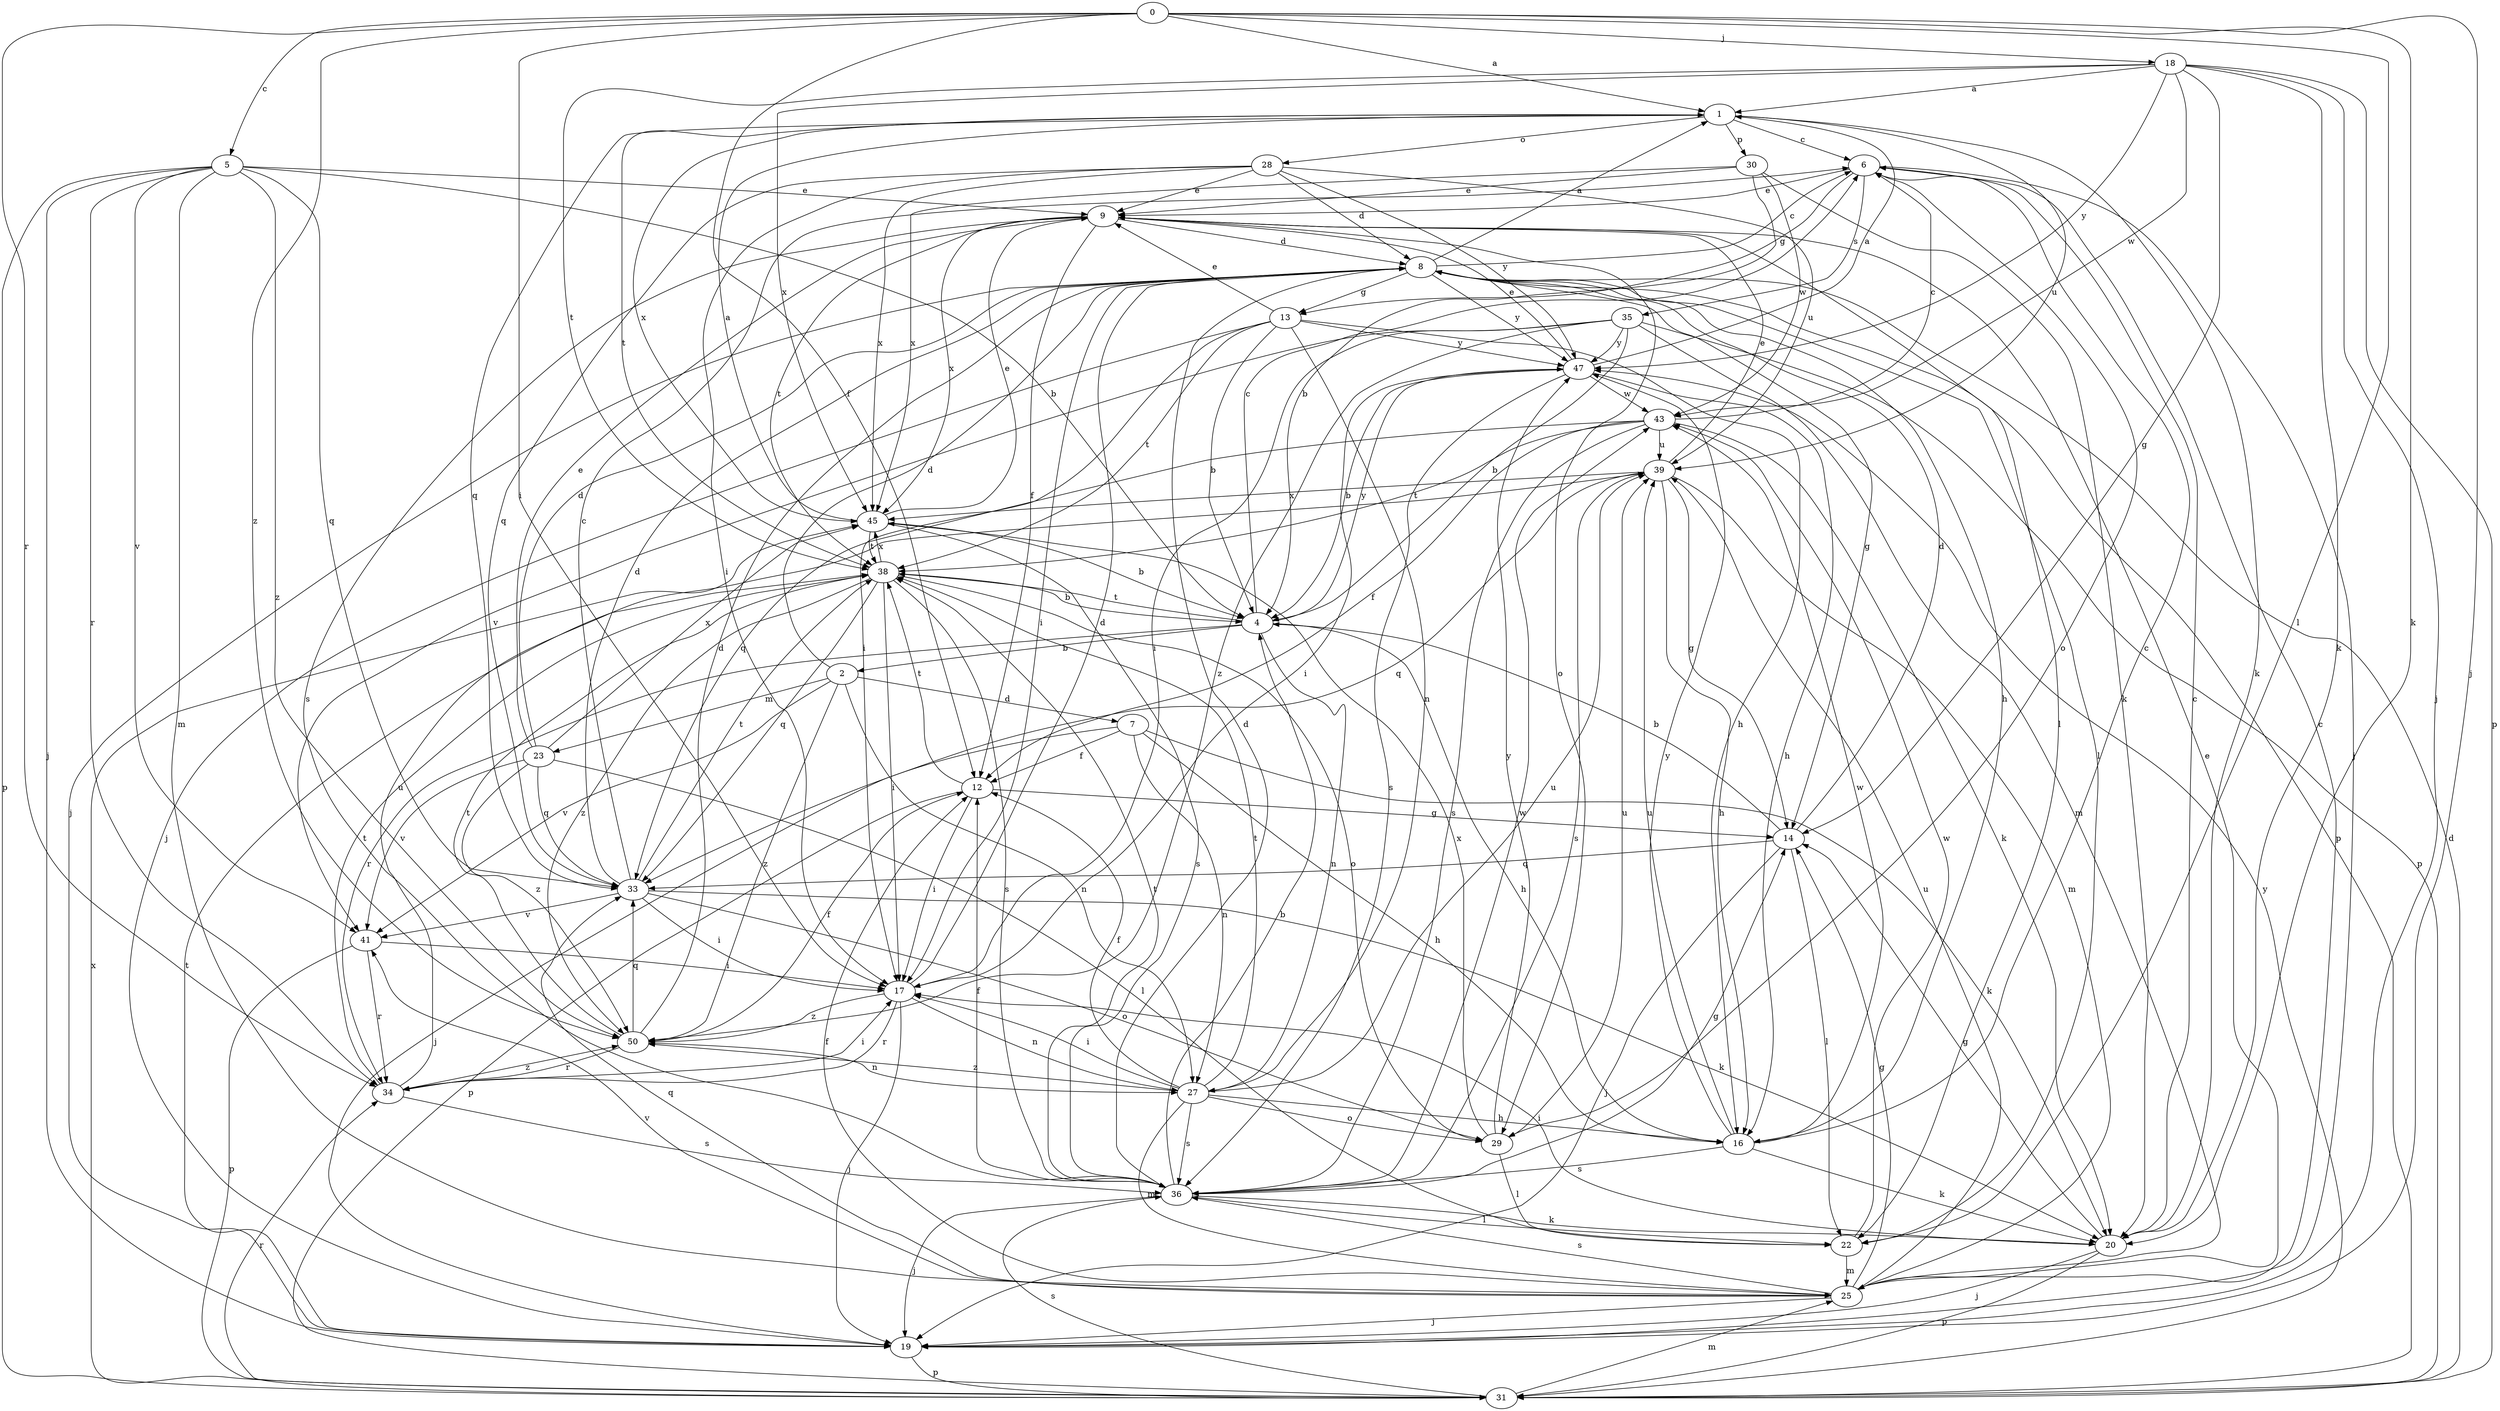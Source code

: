strict digraph  {
0;
1;
2;
4;
5;
6;
7;
8;
9;
12;
13;
14;
16;
17;
18;
19;
20;
22;
23;
25;
27;
28;
29;
30;
31;
33;
34;
35;
36;
38;
39;
41;
43;
45;
47;
50;
0 -> 1  [label=a];
0 -> 5  [label=c];
0 -> 12  [label=f];
0 -> 17  [label=i];
0 -> 18  [label=j];
0 -> 19  [label=j];
0 -> 20  [label=k];
0 -> 22  [label=l];
0 -> 34  [label=r];
0 -> 50  [label=z];
1 -> 6  [label=c];
1 -> 20  [label=k];
1 -> 28  [label=o];
1 -> 30  [label=p];
1 -> 33  [label=q];
1 -> 38  [label=t];
1 -> 39  [label=u];
1 -> 45  [label=x];
2 -> 7  [label=d];
2 -> 8  [label=d];
2 -> 23  [label=m];
2 -> 27  [label=n];
2 -> 41  [label=v];
2 -> 50  [label=z];
4 -> 2  [label=b];
4 -> 6  [label=c];
4 -> 16  [label=h];
4 -> 27  [label=n];
4 -> 34  [label=r];
4 -> 38  [label=t];
4 -> 47  [label=y];
5 -> 4  [label=b];
5 -> 9  [label=e];
5 -> 19  [label=j];
5 -> 25  [label=m];
5 -> 31  [label=p];
5 -> 33  [label=q];
5 -> 34  [label=r];
5 -> 41  [label=v];
5 -> 50  [label=z];
6 -> 9  [label=e];
6 -> 13  [label=g];
6 -> 19  [label=j];
6 -> 29  [label=o];
6 -> 35  [label=s];
7 -> 12  [label=f];
7 -> 16  [label=h];
7 -> 19  [label=j];
7 -> 20  [label=k];
7 -> 27  [label=n];
8 -> 1  [label=a];
8 -> 6  [label=c];
8 -> 13  [label=g];
8 -> 14  [label=g];
8 -> 16  [label=h];
8 -> 17  [label=i];
8 -> 19  [label=j];
8 -> 22  [label=l];
8 -> 31  [label=p];
8 -> 47  [label=y];
9 -> 8  [label=d];
9 -> 12  [label=f];
9 -> 22  [label=l];
9 -> 29  [label=o];
9 -> 36  [label=s];
9 -> 38  [label=t];
9 -> 45  [label=x];
12 -> 14  [label=g];
12 -> 17  [label=i];
12 -> 31  [label=p];
12 -> 38  [label=t];
13 -> 4  [label=b];
13 -> 9  [label=e];
13 -> 16  [label=h];
13 -> 17  [label=i];
13 -> 19  [label=j];
13 -> 27  [label=n];
13 -> 38  [label=t];
13 -> 47  [label=y];
14 -> 4  [label=b];
14 -> 8  [label=d];
14 -> 19  [label=j];
14 -> 22  [label=l];
14 -> 33  [label=q];
16 -> 6  [label=c];
16 -> 20  [label=k];
16 -> 36  [label=s];
16 -> 39  [label=u];
16 -> 43  [label=w];
16 -> 47  [label=y];
17 -> 8  [label=d];
17 -> 19  [label=j];
17 -> 27  [label=n];
17 -> 34  [label=r];
17 -> 50  [label=z];
18 -> 1  [label=a];
18 -> 14  [label=g];
18 -> 19  [label=j];
18 -> 20  [label=k];
18 -> 31  [label=p];
18 -> 38  [label=t];
18 -> 43  [label=w];
18 -> 45  [label=x];
18 -> 47  [label=y];
19 -> 31  [label=p];
19 -> 38  [label=t];
20 -> 6  [label=c];
20 -> 14  [label=g];
20 -> 17  [label=i];
20 -> 19  [label=j];
20 -> 31  [label=p];
22 -> 25  [label=m];
22 -> 43  [label=w];
23 -> 8  [label=d];
23 -> 9  [label=e];
23 -> 22  [label=l];
23 -> 33  [label=q];
23 -> 41  [label=v];
23 -> 45  [label=x];
23 -> 50  [label=z];
25 -> 6  [label=c];
25 -> 9  [label=e];
25 -> 12  [label=f];
25 -> 14  [label=g];
25 -> 19  [label=j];
25 -> 33  [label=q];
25 -> 36  [label=s];
25 -> 39  [label=u];
25 -> 41  [label=v];
27 -> 12  [label=f];
27 -> 16  [label=h];
27 -> 17  [label=i];
27 -> 25  [label=m];
27 -> 29  [label=o];
27 -> 36  [label=s];
27 -> 38  [label=t];
27 -> 39  [label=u];
27 -> 50  [label=z];
28 -> 8  [label=d];
28 -> 9  [label=e];
28 -> 17  [label=i];
28 -> 33  [label=q];
28 -> 39  [label=u];
28 -> 45  [label=x];
28 -> 47  [label=y];
29 -> 22  [label=l];
29 -> 39  [label=u];
29 -> 45  [label=x];
29 -> 47  [label=y];
30 -> 4  [label=b];
30 -> 9  [label=e];
30 -> 20  [label=k];
30 -> 43  [label=w];
30 -> 45  [label=x];
31 -> 8  [label=d];
31 -> 25  [label=m];
31 -> 34  [label=r];
31 -> 36  [label=s];
31 -> 45  [label=x];
31 -> 47  [label=y];
33 -> 6  [label=c];
33 -> 8  [label=d];
33 -> 17  [label=i];
33 -> 20  [label=k];
33 -> 29  [label=o];
33 -> 38  [label=t];
33 -> 41  [label=v];
34 -> 17  [label=i];
34 -> 36  [label=s];
34 -> 38  [label=t];
34 -> 39  [label=u];
34 -> 50  [label=z];
35 -> 4  [label=b];
35 -> 17  [label=i];
35 -> 25  [label=m];
35 -> 31  [label=p];
35 -> 41  [label=v];
35 -> 47  [label=y];
35 -> 50  [label=z];
36 -> 4  [label=b];
36 -> 8  [label=d];
36 -> 12  [label=f];
36 -> 14  [label=g];
36 -> 19  [label=j];
36 -> 20  [label=k];
36 -> 22  [label=l];
36 -> 38  [label=t];
36 -> 43  [label=w];
38 -> 4  [label=b];
38 -> 17  [label=i];
38 -> 29  [label=o];
38 -> 33  [label=q];
38 -> 36  [label=s];
38 -> 45  [label=x];
38 -> 50  [label=z];
39 -> 9  [label=e];
39 -> 14  [label=g];
39 -> 16  [label=h];
39 -> 25  [label=m];
39 -> 33  [label=q];
39 -> 36  [label=s];
39 -> 45  [label=x];
41 -> 17  [label=i];
41 -> 31  [label=p];
41 -> 34  [label=r];
43 -> 6  [label=c];
43 -> 12  [label=f];
43 -> 20  [label=k];
43 -> 33  [label=q];
43 -> 36  [label=s];
43 -> 38  [label=t];
43 -> 39  [label=u];
45 -> 1  [label=a];
45 -> 4  [label=b];
45 -> 9  [label=e];
45 -> 36  [label=s];
45 -> 38  [label=t];
47 -> 1  [label=a];
47 -> 4  [label=b];
47 -> 9  [label=e];
47 -> 16  [label=h];
47 -> 17  [label=i];
47 -> 36  [label=s];
47 -> 43  [label=w];
50 -> 8  [label=d];
50 -> 12  [label=f];
50 -> 27  [label=n];
50 -> 33  [label=q];
50 -> 34  [label=r];
50 -> 38  [label=t];
}
